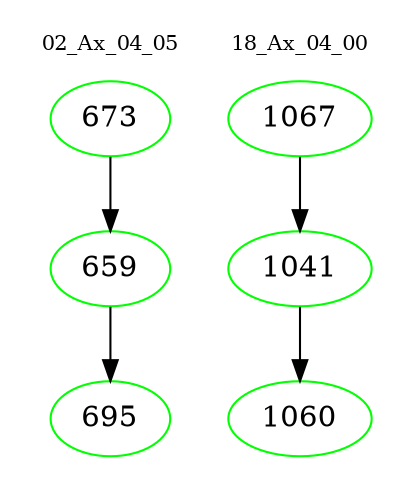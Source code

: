 digraph{
subgraph cluster_0 {
color = white
label = "02_Ax_04_05";
fontsize=10;
T0_673 [label="673", color="green"]
T0_673 -> T0_659 [color="black"]
T0_659 [label="659", color="green"]
T0_659 -> T0_695 [color="black"]
T0_695 [label="695", color="green"]
}
subgraph cluster_1 {
color = white
label = "18_Ax_04_00";
fontsize=10;
T1_1067 [label="1067", color="green"]
T1_1067 -> T1_1041 [color="black"]
T1_1041 [label="1041", color="green"]
T1_1041 -> T1_1060 [color="black"]
T1_1060 [label="1060", color="green"]
}
}
